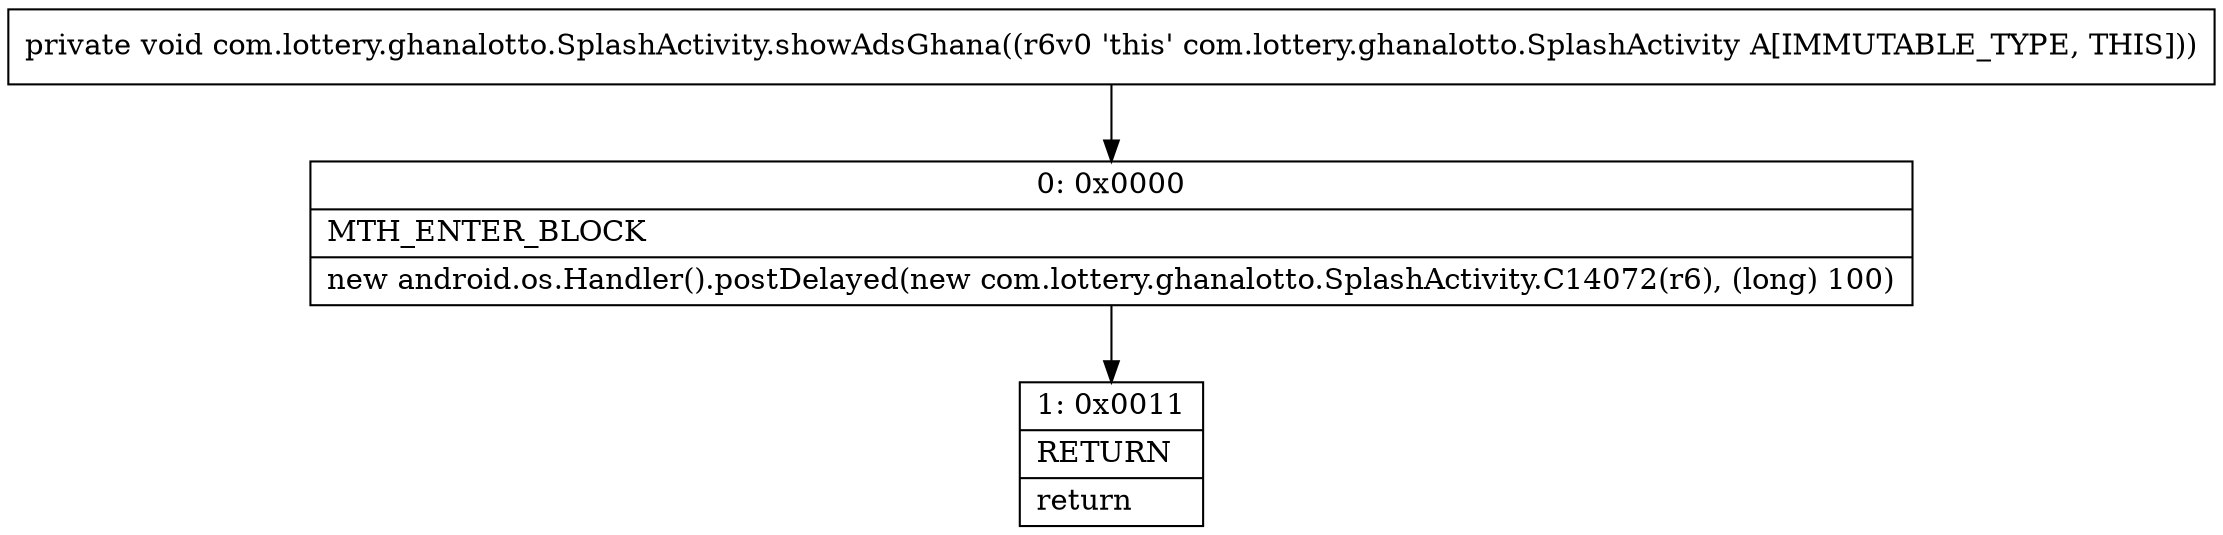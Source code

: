 digraph "CFG forcom.lottery.ghanalotto.SplashActivity.showAdsGhana()V" {
Node_0 [shape=record,label="{0\:\ 0x0000|MTH_ENTER_BLOCK\l|new android.os.Handler().postDelayed(new com.lottery.ghanalotto.SplashActivity.C14072(r6), (long) 100)\l}"];
Node_1 [shape=record,label="{1\:\ 0x0011|RETURN\l|return\l}"];
MethodNode[shape=record,label="{private void com.lottery.ghanalotto.SplashActivity.showAdsGhana((r6v0 'this' com.lottery.ghanalotto.SplashActivity A[IMMUTABLE_TYPE, THIS])) }"];
MethodNode -> Node_0;
Node_0 -> Node_1;
}

